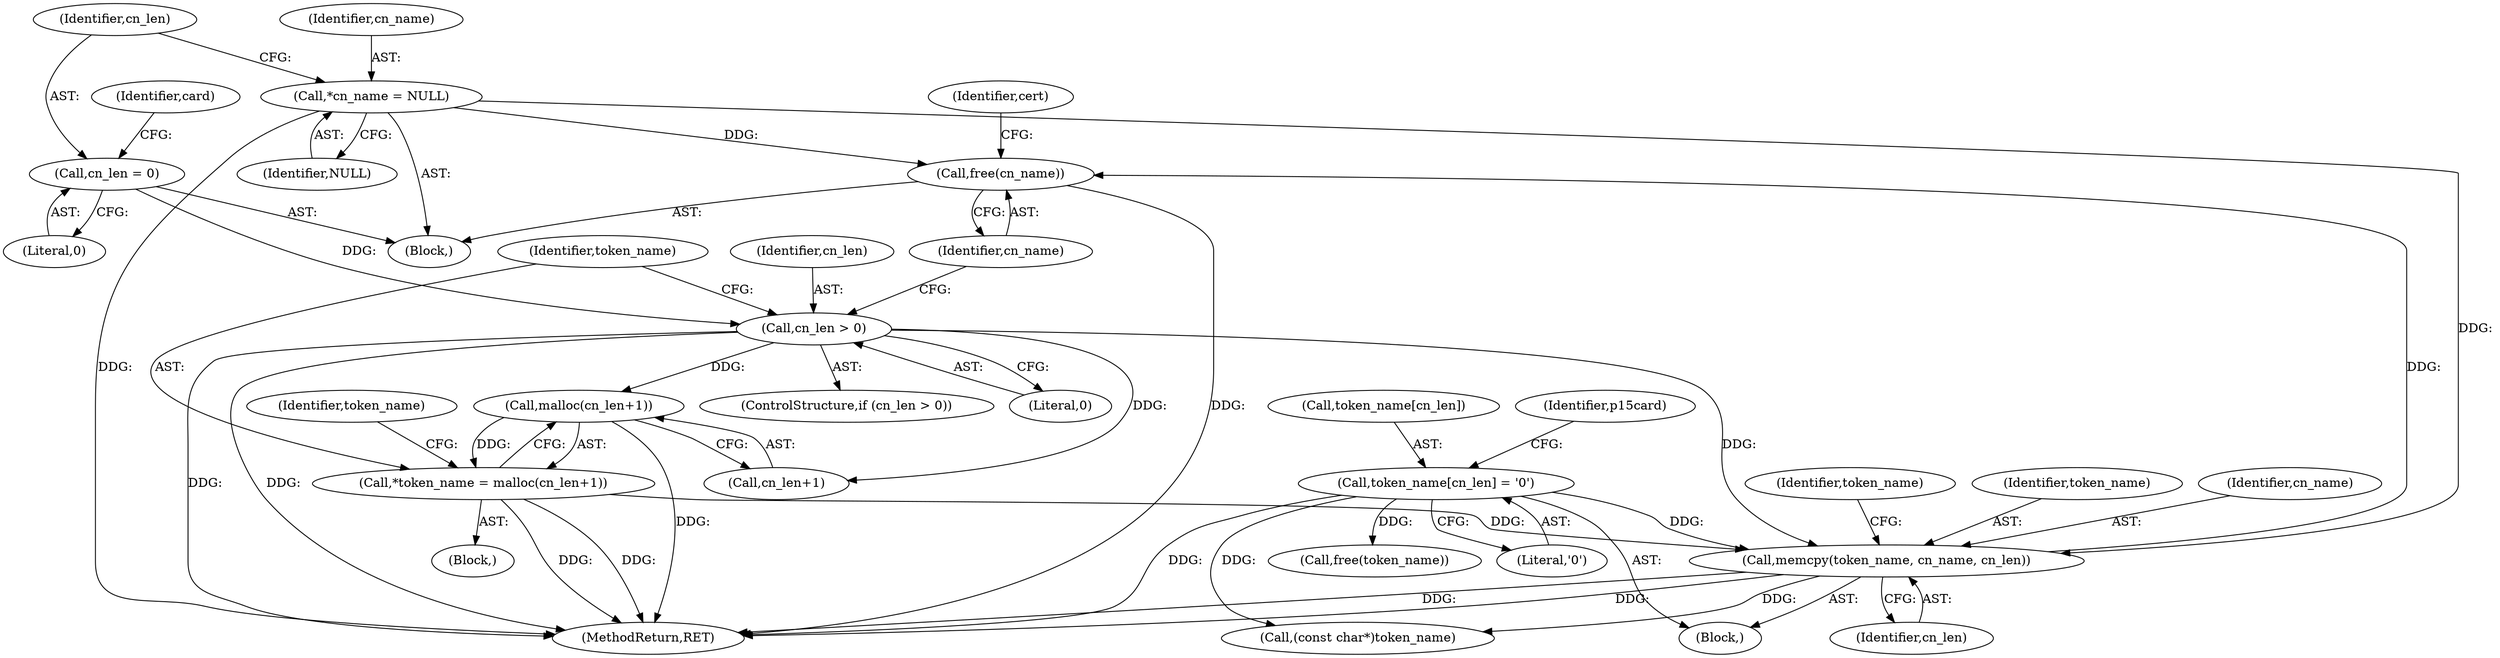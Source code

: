 digraph "0_OpenSC_360e95d45ac4123255a4c796db96337f332160ad#diff-d643a0fa169471dbf2912f4866dc49c5_4@API" {
"1000418" [label="(Call,free(cn_name))"];
"1000359" [label="(Call,*cn_name = NULL)"];
"1000397" [label="(Call,memcpy(token_name, cn_name, cn_len))"];
"1000388" [label="(Call,*token_name = malloc(cn_len+1))"];
"1000390" [label="(Call,malloc(cn_len+1))"];
"1000383" [label="(Call,cn_len > 0)"];
"1000363" [label="(Call,cn_len = 0)"];
"1000401" [label="(Call,token_name[cn_len] = '\0')"];
"1000389" [label="(Identifier,token_name)"];
"1000397" [label="(Call,memcpy(token_name, cn_name, cn_len))"];
"1000401" [label="(Call,token_name[cn_len] = '\0')"];
"1000395" [label="(Identifier,token_name)"];
"1000403" [label="(Identifier,token_name)"];
"1000383" [label="(Call,cn_len > 0)"];
"1000388" [label="(Call,*token_name = malloc(cn_len+1))"];
"1000363" [label="(Call,cn_len = 0)"];
"1000365" [label="(Literal,0)"];
"1000385" [label="(Literal,0)"];
"1000398" [label="(Identifier,token_name)"];
"1000386" [label="(Block,)"];
"1000419" [label="(Identifier,cn_name)"];
"1000361" [label="(Identifier,NULL)"];
"1000354" [label="(Block,)"];
"1000418" [label="(Call,free(cn_name))"];
"1000364" [label="(Identifier,cn_len)"];
"1000827" [label="(MethodReturn,RET)"];
"1000400" [label="(Identifier,cn_len)"];
"1000413" [label="(Call,(const char*)token_name)"];
"1000368" [label="(Identifier,card)"];
"1000391" [label="(Call,cn_len+1)"];
"1000396" [label="(Block,)"];
"1000402" [label="(Call,token_name[cn_len])"];
"1000416" [label="(Call,free(token_name))"];
"1000360" [label="(Identifier,cn_name)"];
"1000410" [label="(Identifier,p15card)"];
"1000384" [label="(Identifier,cn_len)"];
"1000359" [label="(Call,*cn_name = NULL)"];
"1000382" [label="(ControlStructure,if (cn_len > 0))"];
"1000421" [label="(Identifier,cert)"];
"1000399" [label="(Identifier,cn_name)"];
"1000405" [label="(Literal,'\0')"];
"1000390" [label="(Call,malloc(cn_len+1))"];
"1000418" -> "1000354"  [label="AST: "];
"1000418" -> "1000419"  [label="CFG: "];
"1000419" -> "1000418"  [label="AST: "];
"1000421" -> "1000418"  [label="CFG: "];
"1000418" -> "1000827"  [label="DDG: "];
"1000359" -> "1000418"  [label="DDG: "];
"1000397" -> "1000418"  [label="DDG: "];
"1000359" -> "1000354"  [label="AST: "];
"1000359" -> "1000361"  [label="CFG: "];
"1000360" -> "1000359"  [label="AST: "];
"1000361" -> "1000359"  [label="AST: "];
"1000364" -> "1000359"  [label="CFG: "];
"1000359" -> "1000827"  [label="DDG: "];
"1000359" -> "1000397"  [label="DDG: "];
"1000397" -> "1000396"  [label="AST: "];
"1000397" -> "1000400"  [label="CFG: "];
"1000398" -> "1000397"  [label="AST: "];
"1000399" -> "1000397"  [label="AST: "];
"1000400" -> "1000397"  [label="AST: "];
"1000403" -> "1000397"  [label="CFG: "];
"1000397" -> "1000827"  [label="DDG: "];
"1000397" -> "1000827"  [label="DDG: "];
"1000388" -> "1000397"  [label="DDG: "];
"1000401" -> "1000397"  [label="DDG: "];
"1000383" -> "1000397"  [label="DDG: "];
"1000397" -> "1000413"  [label="DDG: "];
"1000388" -> "1000386"  [label="AST: "];
"1000388" -> "1000390"  [label="CFG: "];
"1000389" -> "1000388"  [label="AST: "];
"1000390" -> "1000388"  [label="AST: "];
"1000395" -> "1000388"  [label="CFG: "];
"1000388" -> "1000827"  [label="DDG: "];
"1000388" -> "1000827"  [label="DDG: "];
"1000390" -> "1000388"  [label="DDG: "];
"1000390" -> "1000391"  [label="CFG: "];
"1000391" -> "1000390"  [label="AST: "];
"1000390" -> "1000827"  [label="DDG: "];
"1000383" -> "1000390"  [label="DDG: "];
"1000383" -> "1000382"  [label="AST: "];
"1000383" -> "1000385"  [label="CFG: "];
"1000384" -> "1000383"  [label="AST: "];
"1000385" -> "1000383"  [label="AST: "];
"1000389" -> "1000383"  [label="CFG: "];
"1000419" -> "1000383"  [label="CFG: "];
"1000383" -> "1000827"  [label="DDG: "];
"1000383" -> "1000827"  [label="DDG: "];
"1000363" -> "1000383"  [label="DDG: "];
"1000383" -> "1000391"  [label="DDG: "];
"1000363" -> "1000354"  [label="AST: "];
"1000363" -> "1000365"  [label="CFG: "];
"1000364" -> "1000363"  [label="AST: "];
"1000365" -> "1000363"  [label="AST: "];
"1000368" -> "1000363"  [label="CFG: "];
"1000401" -> "1000396"  [label="AST: "];
"1000401" -> "1000405"  [label="CFG: "];
"1000402" -> "1000401"  [label="AST: "];
"1000405" -> "1000401"  [label="AST: "];
"1000410" -> "1000401"  [label="CFG: "];
"1000401" -> "1000827"  [label="DDG: "];
"1000401" -> "1000413"  [label="DDG: "];
"1000401" -> "1000416"  [label="DDG: "];
}

